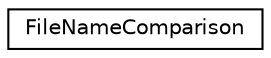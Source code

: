 digraph "Graphical Class Hierarchy"
{
  edge [fontname="Helvetica",fontsize="10",labelfontname="Helvetica",labelfontsize="10"];
  node [fontname="Helvetica",fontsize="10",shape=record];
  rankdir="LR";
  Node0 [label="FileNameComparison",height=0.2,width=0.4,color="black", fillcolor="white", style="filled",URL="$classFileNameComparison.html"];
}
